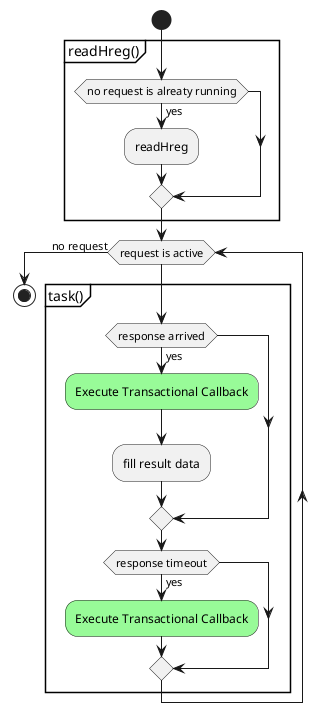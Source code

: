 @startuml
!pragma useVerticalIf on
start
partition readHreg() {
if (no request is alreaty running) then (yes)
 :readHreg;
endif
}
while (request is active)
partition task() {
if (response arrived) then (yes)
  #palegreen:Execute Transactional Callback;
  :fill result data;
endif
if (response timeout) then (yes)
  #palegreen:Execute Transactional Callback;
endif
}
endwhile (no request)
stop
@enduml